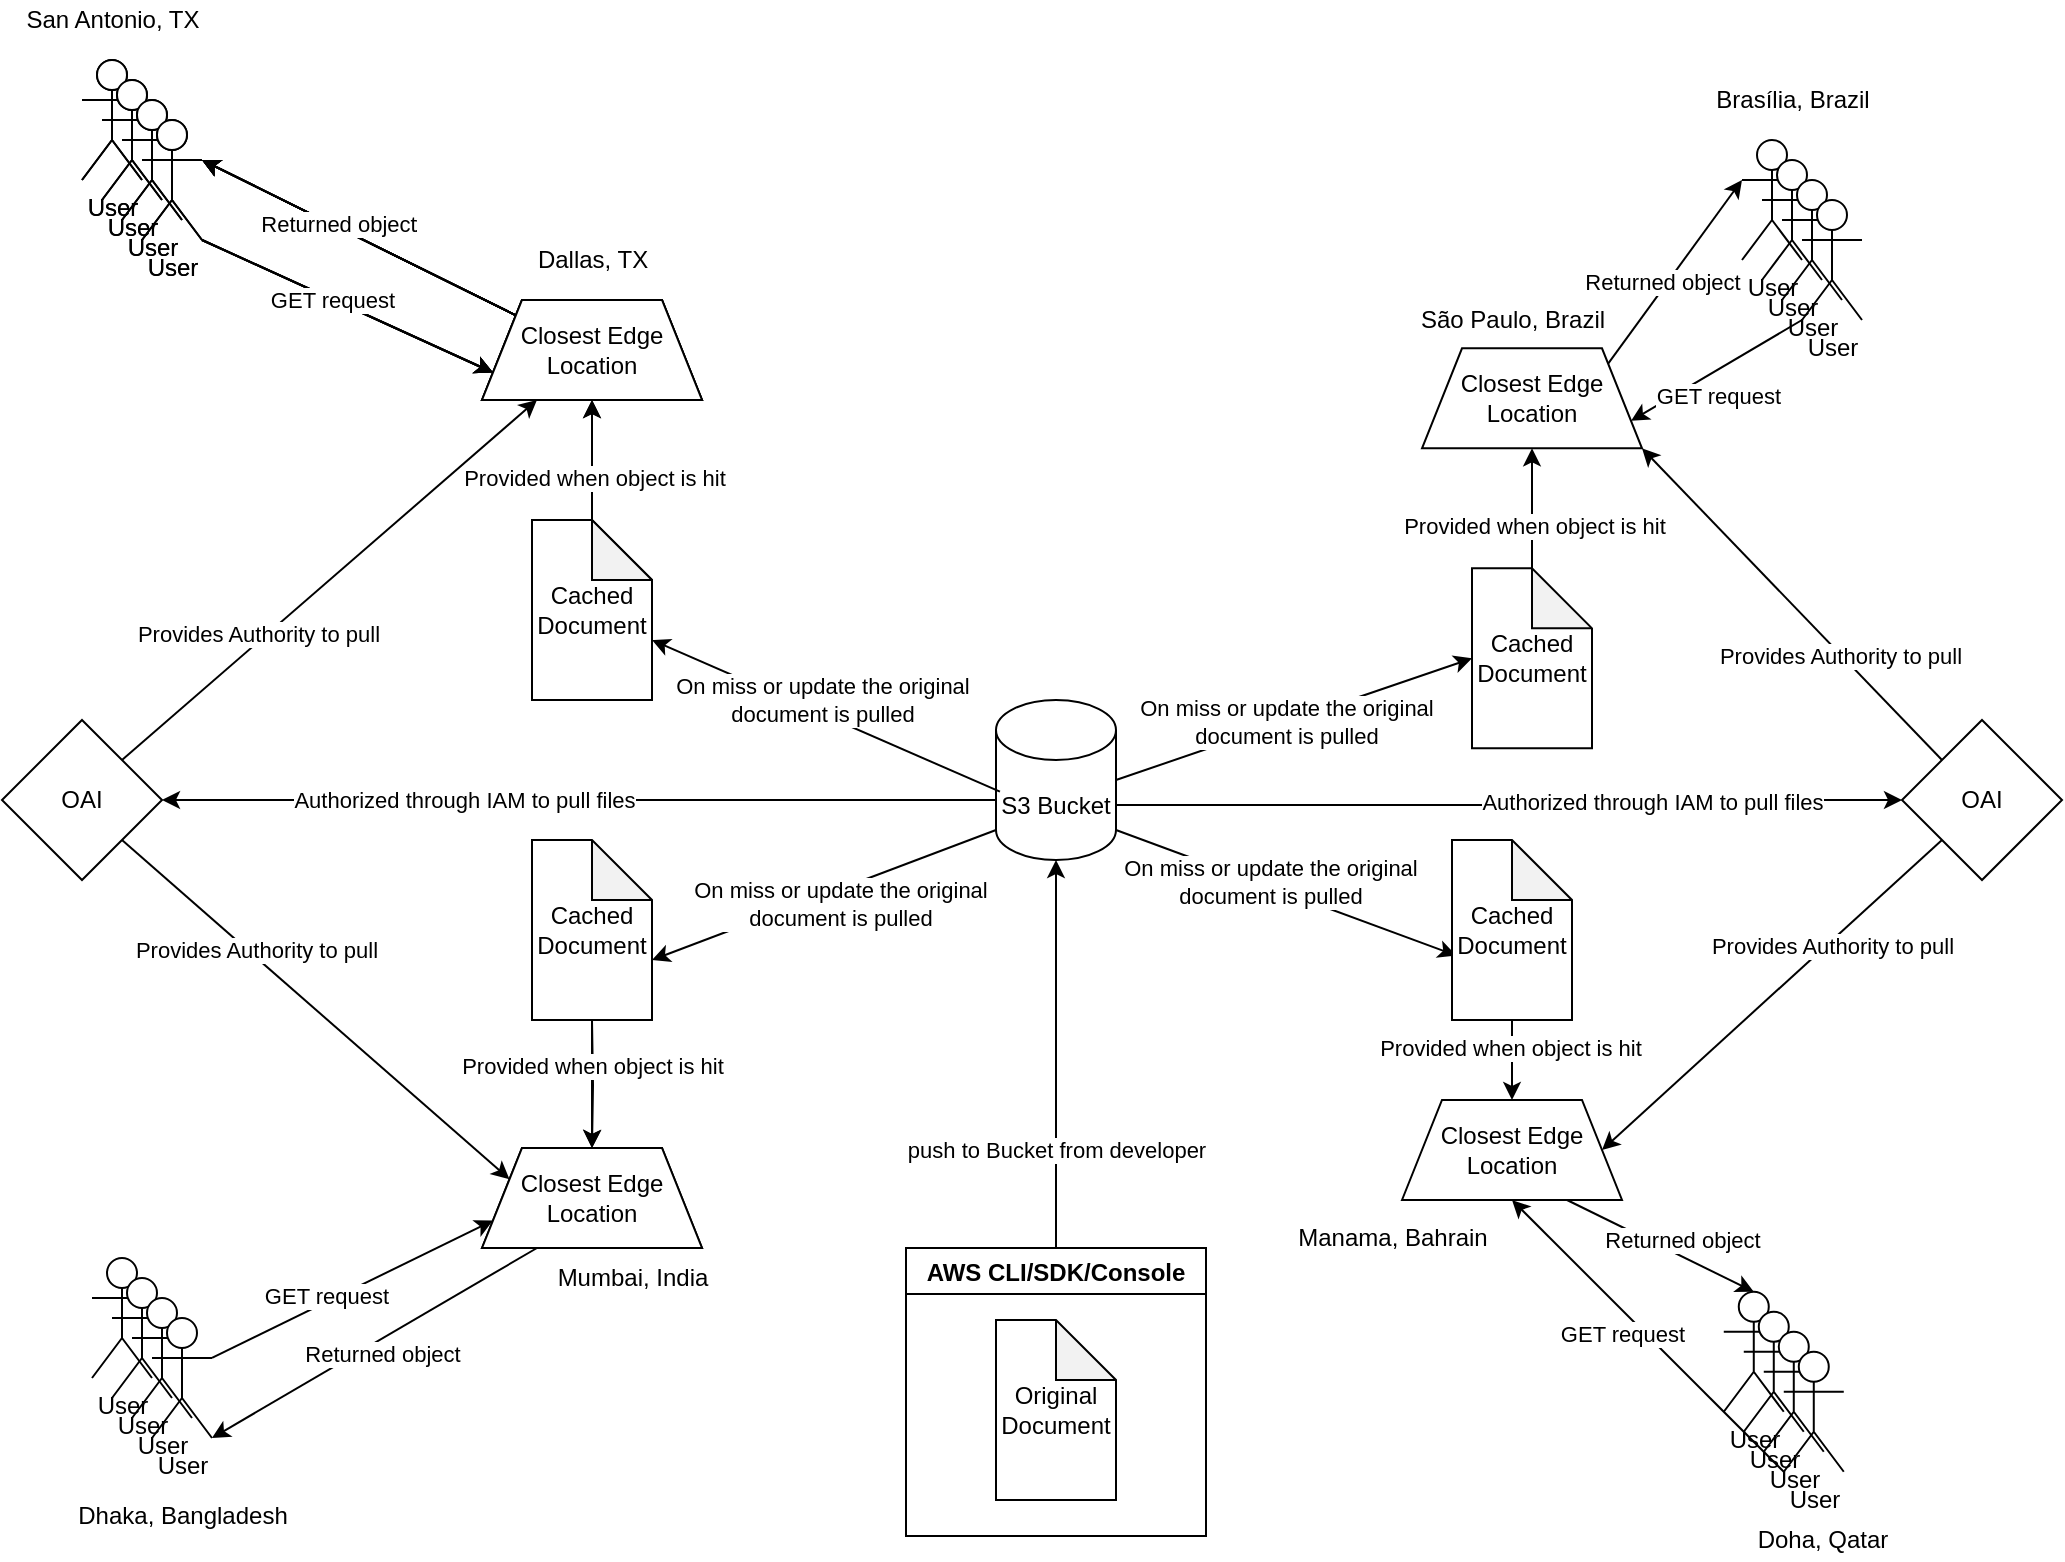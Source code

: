 <mxfile compressed="true" version="16.5.1" type="device"><diagram id="NG0isIKU_I8IALWb_h-r" name="Page-1"><mxGraphModel dx="1730" dy="1082" grid="1" gridSize="10" guides="1" tooltips="1" connect="1" arrows="1" fold="1" page="1" pageScale="1" pageWidth="1100" pageHeight="850" math="0" shadow="0"><root><mxCell id="0"/><mxCell id="1" parent="0"/><mxCell id="4k3cUT6w7QYxZub8FkQD-136" style="edgeStyle=orthogonalEdgeStyle;rounded=0;orthogonalLoop=1;jettySize=auto;html=1;entryX=1;entryY=0.5;entryDx=0;entryDy=0;exitX=0;exitY=0;exitDx=0;exitDy=52.5;exitPerimeter=0;" edge="1" parent="1" source="4k3cUT6w7QYxZub8FkQD-1" target="4k3cUT6w7QYxZub8FkQD-135"><mxGeometry relative="1" as="geometry"><Array as="points"><mxPoint x="547" y="430"/></Array></mxGeometry></mxCell><mxCell id="4k3cUT6w7QYxZub8FkQD-137" value="Authorized through IAM to pull files" style="edgeLabel;html=1;align=center;verticalAlign=middle;resizable=0;points=[];" vertex="1" connectable="0" parent="4k3cUT6w7QYxZub8FkQD-136"><mxGeometry x="0.369" y="-1" relative="1" as="geometry"><mxPoint x="18" y="1" as="offset"/></mxGeometry></mxCell><mxCell id="4k3cUT6w7QYxZub8FkQD-1" value="S3 Bucket" style="shape=cylinder3;whiteSpace=wrap;html=1;boundedLbl=1;backgroundOutline=1;size=15;" vertex="1" parent="1"><mxGeometry x="547" y="380" width="60" height="80" as="geometry"/></mxCell><mxCell id="4k3cUT6w7QYxZub8FkQD-3" value="User&lt;br&gt;" style="shape=umlActor;verticalLabelPosition=bottom;verticalAlign=top;html=1;outlineConnect=0;" vertex="1" parent="1"><mxGeometry x="90" y="60" width="30" height="60" as="geometry"/></mxCell><mxCell id="4k3cUT6w7QYxZub8FkQD-5" value="User&lt;br&gt;" style="shape=umlActor;verticalLabelPosition=bottom;verticalAlign=top;html=1;outlineConnect=0;" vertex="1" parent="1"><mxGeometry x="100" y="70" width="30" height="60" as="geometry"/></mxCell><mxCell id="4k3cUT6w7QYxZub8FkQD-6" value="User&lt;br&gt;" style="shape=umlActor;verticalLabelPosition=bottom;verticalAlign=top;html=1;outlineConnect=0;" vertex="1" parent="1"><mxGeometry x="110" y="80" width="30" height="60" as="geometry"/></mxCell><mxCell id="4k3cUT6w7QYxZub8FkQD-7" value="User&lt;br&gt;" style="shape=umlActor;verticalLabelPosition=bottom;verticalAlign=top;html=1;outlineConnect=0;" vertex="1" parent="1"><mxGeometry x="120" y="90" width="30" height="60" as="geometry"/></mxCell><mxCell id="4k3cUT6w7QYxZub8FkQD-8" value="User&lt;br&gt;" style="shape=umlActor;verticalLabelPosition=bottom;verticalAlign=top;html=1;outlineConnect=0;" vertex="1" parent="1"><mxGeometry x="920" y="100" width="30" height="60" as="geometry"/></mxCell><mxCell id="4k3cUT6w7QYxZub8FkQD-9" value="User&lt;br&gt;" style="shape=umlActor;verticalLabelPosition=bottom;verticalAlign=top;html=1;outlineConnect=0;" vertex="1" parent="1"><mxGeometry x="930" y="110" width="30" height="60" as="geometry"/></mxCell><mxCell id="4k3cUT6w7QYxZub8FkQD-10" value="User&lt;br&gt;" style="shape=umlActor;verticalLabelPosition=bottom;verticalAlign=top;html=1;outlineConnect=0;" vertex="1" parent="1"><mxGeometry x="940" y="120" width="30" height="60" as="geometry"/></mxCell><mxCell id="4k3cUT6w7QYxZub8FkQD-11" value="User&lt;br&gt;" style="shape=umlActor;verticalLabelPosition=bottom;verticalAlign=top;html=1;outlineConnect=0;" vertex="1" parent="1"><mxGeometry x="950" y="130" width="30" height="60" as="geometry"/></mxCell><mxCell id="4k3cUT6w7QYxZub8FkQD-12" value="User&lt;br&gt;" style="shape=umlActor;verticalLabelPosition=bottom;verticalAlign=top;html=1;outlineConnect=0;" vertex="1" parent="1"><mxGeometry x="95" y="659" width="30" height="60" as="geometry"/></mxCell><mxCell id="4k3cUT6w7QYxZub8FkQD-13" value="User&lt;br&gt;" style="shape=umlActor;verticalLabelPosition=bottom;verticalAlign=top;html=1;outlineConnect=0;" vertex="1" parent="1"><mxGeometry x="105" y="669" width="30" height="60" as="geometry"/></mxCell><mxCell id="4k3cUT6w7QYxZub8FkQD-14" value="User&lt;br&gt;" style="shape=umlActor;verticalLabelPosition=bottom;verticalAlign=top;html=1;outlineConnect=0;" vertex="1" parent="1"><mxGeometry x="115" y="679" width="30" height="60" as="geometry"/></mxCell><mxCell id="4k3cUT6w7QYxZub8FkQD-15" value="User&lt;br&gt;" style="shape=umlActor;verticalLabelPosition=bottom;verticalAlign=top;html=1;outlineConnect=0;" vertex="1" parent="1"><mxGeometry x="125" y="689" width="30" height="60" as="geometry"/></mxCell><mxCell id="4k3cUT6w7QYxZub8FkQD-16" value="User&lt;br&gt;" style="shape=umlActor;verticalLabelPosition=bottom;verticalAlign=top;html=1;outlineConnect=0;" vertex="1" parent="1"><mxGeometry x="910.89" y="675.88" width="30" height="60" as="geometry"/></mxCell><mxCell id="4k3cUT6w7QYxZub8FkQD-17" value="User&lt;br&gt;" style="shape=umlActor;verticalLabelPosition=bottom;verticalAlign=top;html=1;outlineConnect=0;" vertex="1" parent="1"><mxGeometry x="920.89" y="685.88" width="30" height="60" as="geometry"/></mxCell><mxCell id="4k3cUT6w7QYxZub8FkQD-18" value="User&lt;br&gt;" style="shape=umlActor;verticalLabelPosition=bottom;verticalAlign=top;html=1;outlineConnect=0;" vertex="1" parent="1"><mxGeometry x="930.89" y="695.88" width="30" height="60" as="geometry"/></mxCell><mxCell id="4k3cUT6w7QYxZub8FkQD-19" value="User&lt;br&gt;" style="shape=umlActor;verticalLabelPosition=bottom;verticalAlign=top;html=1;outlineConnect=0;" vertex="1" parent="1"><mxGeometry x="940.89" y="705.88" width="30" height="60" as="geometry"/></mxCell><mxCell id="4k3cUT6w7QYxZub8FkQD-20" value="Closest Edge Location" style="shape=trapezoid;perimeter=trapezoidPerimeter;whiteSpace=wrap;html=1;fixedSize=1;" vertex="1" parent="1"><mxGeometry x="290" y="180" width="110" height="50" as="geometry"/></mxCell><mxCell id="4k3cUT6w7QYxZub8FkQD-37" style="edgeStyle=orthogonalEdgeStyle;rounded=0;orthogonalLoop=1;jettySize=auto;html=1;entryX=0.5;entryY=1;entryDx=0;entryDy=0;" edge="1" parent="1" source="4k3cUT6w7QYxZub8FkQD-22" target="4k3cUT6w7QYxZub8FkQD-20"><mxGeometry relative="1" as="geometry"><Array as="points"><mxPoint x="345" y="270"/><mxPoint x="345" y="270"/></Array></mxGeometry></mxCell><mxCell id="4k3cUT6w7QYxZub8FkQD-38" value="Provided when object is hit&lt;br&gt;" style="edgeLabel;html=1;align=center;verticalAlign=middle;resizable=0;points=[];" vertex="1" connectable="0" parent="4k3cUT6w7QYxZub8FkQD-37"><mxGeometry x="-0.301" y="-1" relative="1" as="geometry"><mxPoint as="offset"/></mxGeometry></mxCell><mxCell id="4k3cUT6w7QYxZub8FkQD-22" value="Cached Document" style="shape=note;whiteSpace=wrap;html=1;backgroundOutline=1;darkOpacity=0.05;" vertex="1" parent="1"><mxGeometry x="315" y="290" width="60" height="90" as="geometry"/></mxCell><mxCell id="4k3cUT6w7QYxZub8FkQD-32" style="edgeStyle=orthogonalEdgeStyle;rounded=0;orthogonalLoop=1;jettySize=auto;html=1;entryX=0.5;entryY=1;entryDx=0;entryDy=0;entryPerimeter=0;" edge="1" parent="1" source="4k3cUT6w7QYxZub8FkQD-29" target="4k3cUT6w7QYxZub8FkQD-1"><mxGeometry relative="1" as="geometry"/></mxCell><mxCell id="4k3cUT6w7QYxZub8FkQD-33" value="push&amp;nbsp;to Bucket from developer" style="edgeLabel;html=1;align=center;verticalAlign=middle;resizable=0;points=[];" vertex="1" connectable="0" parent="4k3cUT6w7QYxZub8FkQD-32"><mxGeometry x="0.182" y="1" relative="1" as="geometry"><mxPoint x="1" y="65" as="offset"/></mxGeometry></mxCell><mxCell id="4k3cUT6w7QYxZub8FkQD-29" value="AWS CLI/SDK/Console" style="swimlane;" vertex="1" parent="1"><mxGeometry x="502" y="654" width="150" height="144" as="geometry"/></mxCell><mxCell id="4k3cUT6w7QYxZub8FkQD-23" value="Original Document" style="shape=note;whiteSpace=wrap;html=1;backgroundOutline=1;darkOpacity=0.05;" vertex="1" parent="4k3cUT6w7QYxZub8FkQD-29"><mxGeometry x="45" y="36" width="60" height="90" as="geometry"/></mxCell><mxCell id="4k3cUT6w7QYxZub8FkQD-34" value="" style="endArrow=classic;html=1;rounded=0;exitX=0.033;exitY=0.573;exitDx=0;exitDy=0;exitPerimeter=0;entryX=0;entryY=0;entryDx=60;entryDy=60;entryPerimeter=0;" edge="1" parent="1" source="4k3cUT6w7QYxZub8FkQD-1" target="4k3cUT6w7QYxZub8FkQD-22"><mxGeometry width="50" height="50" relative="1" as="geometry"><mxPoint x="410" y="340" as="sourcePoint"/><mxPoint x="460" y="290" as="targetPoint"/></mxGeometry></mxCell><mxCell id="4k3cUT6w7QYxZub8FkQD-36" value="On miss or update the original&lt;br&gt;document is pulled" style="edgeLabel;html=1;align=center;verticalAlign=middle;resizable=0;points=[];" vertex="1" connectable="0" parent="4k3cUT6w7QYxZub8FkQD-34"><mxGeometry x="-0.256" y="-1" relative="1" as="geometry"><mxPoint x="-25" y="-17" as="offset"/></mxGeometry></mxCell><mxCell id="4k3cUT6w7QYxZub8FkQD-51" value="" style="endArrow=classic;html=1;rounded=0;exitX=1;exitY=1;exitDx=0;exitDy=0;exitPerimeter=0;entryX=0;entryY=0.75;entryDx=0;entryDy=0;" edge="1" source="4k3cUT6w7QYxZub8FkQD-46" target="4k3cUT6w7QYxZub8FkQD-47" parent="4k3cUT6w7QYxZub8FkQD-34"><mxGeometry width="50" height="50" relative="1" as="geometry"><mxPoint x="230" y="160" as="sourcePoint"/><mxPoint x="280" y="110" as="targetPoint"/></mxGeometry></mxCell><mxCell id="4k3cUT6w7QYxZub8FkQD-52" value="GET request" style="edgeLabel;html=1;align=center;verticalAlign=middle;resizable=0;points=[];" vertex="1" connectable="0" parent="4k3cUT6w7QYxZub8FkQD-51"><mxGeometry x="-0.602" y="-3" relative="1" as="geometry"><mxPoint x="37" y="14" as="offset"/></mxGeometry></mxCell><mxCell id="4k3cUT6w7QYxZub8FkQD-39" value="" style="endArrow=classic;html=1;rounded=0;exitX=1;exitY=1;exitDx=0;exitDy=0;exitPerimeter=0;entryX=0;entryY=0.75;entryDx=0;entryDy=0;" edge="1" parent="1" source="4k3cUT6w7QYxZub8FkQD-7" target="4k3cUT6w7QYxZub8FkQD-20"><mxGeometry width="50" height="50" relative="1" as="geometry"><mxPoint x="230" y="160" as="sourcePoint"/><mxPoint x="280" y="110" as="targetPoint"/></mxGeometry></mxCell><mxCell id="4k3cUT6w7QYxZub8FkQD-40" value="GET request" style="edgeLabel;html=1;align=center;verticalAlign=middle;resizable=0;points=[];" vertex="1" connectable="0" parent="4k3cUT6w7QYxZub8FkQD-39"><mxGeometry x="-0.602" y="-3" relative="1" as="geometry"><mxPoint x="37" y="14" as="offset"/></mxGeometry></mxCell><mxCell id="4k3cUT6w7QYxZub8FkQD-41" value="" style="endArrow=classic;html=1;rounded=0;exitX=0;exitY=0;exitDx=0;exitDy=0;entryX=1;entryY=0.333;entryDx=0;entryDy=0;entryPerimeter=0;" edge="1" parent="1" source="4k3cUT6w7QYxZub8FkQD-20" target="4k3cUT6w7QYxZub8FkQD-7"><mxGeometry width="50" height="50" relative="1" as="geometry"><mxPoint x="230" y="160" as="sourcePoint"/><mxPoint x="280" y="110" as="targetPoint"/></mxGeometry></mxCell><mxCell id="4k3cUT6w7QYxZub8FkQD-42" value="Returned object" style="edgeLabel;html=1;align=center;verticalAlign=middle;resizable=0;points=[];" vertex="1" connectable="0" parent="4k3cUT6w7QYxZub8FkQD-41"><mxGeometry x="0.142" y="-2" relative="1" as="geometry"><mxPoint as="offset"/></mxGeometry></mxCell><mxCell id="4k3cUT6w7QYxZub8FkQD-43" value="User&lt;br&gt;" style="shape=umlActor;verticalLabelPosition=bottom;verticalAlign=top;html=1;outlineConnect=0;" vertex="1" parent="1"><mxGeometry x="90" y="60" width="30" height="60" as="geometry"/></mxCell><mxCell id="4k3cUT6w7QYxZub8FkQD-44" value="User&lt;br&gt;" style="shape=umlActor;verticalLabelPosition=bottom;verticalAlign=top;html=1;outlineConnect=0;" vertex="1" parent="1"><mxGeometry x="100" y="70" width="30" height="60" as="geometry"/></mxCell><mxCell id="4k3cUT6w7QYxZub8FkQD-45" value="User&lt;br&gt;" style="shape=umlActor;verticalLabelPosition=bottom;verticalAlign=top;html=1;outlineConnect=0;" vertex="1" parent="1"><mxGeometry x="110" y="80" width="30" height="60" as="geometry"/></mxCell><mxCell id="4k3cUT6w7QYxZub8FkQD-46" value="User&lt;br&gt;" style="shape=umlActor;verticalLabelPosition=bottom;verticalAlign=top;html=1;outlineConnect=0;" vertex="1" parent="1"><mxGeometry x="120" y="90" width="30" height="60" as="geometry"/></mxCell><mxCell id="4k3cUT6w7QYxZub8FkQD-47" value="Closest Edge Location" style="shape=trapezoid;perimeter=trapezoidPerimeter;whiteSpace=wrap;html=1;fixedSize=1;" vertex="1" parent="1"><mxGeometry x="290" y="180" width="110" height="50" as="geometry"/></mxCell><mxCell id="4k3cUT6w7QYxZub8FkQD-48" style="edgeStyle=orthogonalEdgeStyle;rounded=0;orthogonalLoop=1;jettySize=auto;html=1;entryX=0.5;entryY=1;entryDx=0;entryDy=0;" edge="1" source="4k3cUT6w7QYxZub8FkQD-50" target="4k3cUT6w7QYxZub8FkQD-47" parent="1"><mxGeometry relative="1" as="geometry"><Array as="points"><mxPoint x="345" y="270"/><mxPoint x="345" y="270"/></Array></mxGeometry></mxCell><mxCell id="4k3cUT6w7QYxZub8FkQD-49" value="Provided when object is hit&lt;br&gt;" style="edgeLabel;html=1;align=center;verticalAlign=middle;resizable=0;points=[];" vertex="1" connectable="0" parent="4k3cUT6w7QYxZub8FkQD-48"><mxGeometry x="-0.301" y="-1" relative="1" as="geometry"><mxPoint as="offset"/></mxGeometry></mxCell><mxCell id="4k3cUT6w7QYxZub8FkQD-50" value="Cached Document" style="shape=note;whiteSpace=wrap;html=1;backgroundOutline=1;darkOpacity=0.05;" vertex="1" parent="1"><mxGeometry x="315" y="290" width="60" height="90" as="geometry"/></mxCell><mxCell id="4k3cUT6w7QYxZub8FkQD-53" value="" style="endArrow=classic;html=1;rounded=0;exitX=0;exitY=0;exitDx=0;exitDy=0;entryX=1;entryY=0.333;entryDx=0;entryDy=0;entryPerimeter=0;" edge="1" source="4k3cUT6w7QYxZub8FkQD-47" target="4k3cUT6w7QYxZub8FkQD-46" parent="1"><mxGeometry width="50" height="50" relative="1" as="geometry"><mxPoint x="230" y="160" as="sourcePoint"/><mxPoint x="280" y="110" as="targetPoint"/></mxGeometry></mxCell><mxCell id="4k3cUT6w7QYxZub8FkQD-54" value="Returned object" style="edgeLabel;html=1;align=center;verticalAlign=middle;resizable=0;points=[];" vertex="1" connectable="0" parent="4k3cUT6w7QYxZub8FkQD-53"><mxGeometry x="0.142" y="-2" relative="1" as="geometry"><mxPoint as="offset"/></mxGeometry></mxCell><mxCell id="4k3cUT6w7QYxZub8FkQD-55" value="" style="endArrow=classic;html=1;rounded=0;exitX=0;exitY=0;exitDx=0;exitDy=0;entryX=1;entryY=0.333;entryDx=0;entryDy=0;entryPerimeter=0;" edge="1" parent="1"><mxGeometry width="50" height="50" relative="1" as="geometry"><mxPoint x="306.923" y="187.692" as="sourcePoint"/><mxPoint x="150" y="110" as="targetPoint"/></mxGeometry></mxCell><mxCell id="4k3cUT6w7QYxZub8FkQD-56" value="Returned object" style="edgeLabel;html=1;align=center;verticalAlign=middle;resizable=0;points=[];" vertex="1" connectable="0" parent="4k3cUT6w7QYxZub8FkQD-55"><mxGeometry x="0.142" y="-2" relative="1" as="geometry"><mxPoint as="offset"/></mxGeometry></mxCell><mxCell id="4k3cUT6w7QYxZub8FkQD-57" value="" style="endArrow=classic;html=1;rounded=0;exitX=0;exitY=0;exitDx=0;exitDy=0;entryX=1;entryY=0.333;entryDx=0;entryDy=0;entryPerimeter=0;" edge="1" parent="1"><mxGeometry width="50" height="50" relative="1" as="geometry"><mxPoint x="306.923" y="187.692" as="sourcePoint"/><mxPoint x="150" y="110" as="targetPoint"/></mxGeometry></mxCell><mxCell id="4k3cUT6w7QYxZub8FkQD-58" value="Returned object" style="edgeLabel;html=1;align=center;verticalAlign=middle;resizable=0;points=[];" vertex="1" connectable="0" parent="4k3cUT6w7QYxZub8FkQD-57"><mxGeometry x="0.142" y="-2" relative="1" as="geometry"><mxPoint as="offset"/></mxGeometry></mxCell><mxCell id="4k3cUT6w7QYxZub8FkQD-59" value="" style="endArrow=classic;html=1;rounded=0;exitX=0;exitY=0;exitDx=0;exitDy=0;entryX=1;entryY=0.333;entryDx=0;entryDy=0;entryPerimeter=0;" edge="1" parent="1"><mxGeometry width="50" height="50" relative="1" as="geometry"><mxPoint x="306.923" y="187.692" as="sourcePoint"/><mxPoint x="150" y="110" as="targetPoint"/></mxGeometry></mxCell><mxCell id="4k3cUT6w7QYxZub8FkQD-60" value="Returned object" style="edgeLabel;html=1;align=center;verticalAlign=middle;resizable=0;points=[];" vertex="1" connectable="0" parent="4k3cUT6w7QYxZub8FkQD-59"><mxGeometry x="0.142" y="-2" relative="1" as="geometry"><mxPoint as="offset"/></mxGeometry></mxCell><mxCell id="4k3cUT6w7QYxZub8FkQD-61" value="" style="endArrow=classic;html=1;rounded=0;exitX=1;exitY=1;exitDx=0;exitDy=0;exitPerimeter=0;entryX=0;entryY=0.75;entryDx=0;entryDy=0;" edge="1" parent="1"><mxGeometry width="50" height="50" relative="1" as="geometry"><mxPoint x="150" y="150" as="sourcePoint"/><mxPoint x="295.5" y="216.25" as="targetPoint"/></mxGeometry></mxCell><mxCell id="4k3cUT6w7QYxZub8FkQD-62" value="GET request" style="edgeLabel;html=1;align=center;verticalAlign=middle;resizable=0;points=[];" vertex="1" connectable="0" parent="4k3cUT6w7QYxZub8FkQD-61"><mxGeometry x="-0.602" y="-3" relative="1" as="geometry"><mxPoint x="37" y="14" as="offset"/></mxGeometry></mxCell><mxCell id="4k3cUT6w7QYxZub8FkQD-63" value="" style="endArrow=classic;html=1;rounded=0;exitX=0;exitY=0;exitDx=0;exitDy=0;entryX=1;entryY=0.333;entryDx=0;entryDy=0;entryPerimeter=0;" edge="1" parent="1"><mxGeometry width="50" height="50" relative="1" as="geometry"><mxPoint x="306.923" y="187.692" as="sourcePoint"/><mxPoint x="150" y="110" as="targetPoint"/></mxGeometry></mxCell><mxCell id="4k3cUT6w7QYxZub8FkQD-64" value="Returned object" style="edgeLabel;html=1;align=center;verticalAlign=middle;resizable=0;points=[];" vertex="1" connectable="0" parent="4k3cUT6w7QYxZub8FkQD-63"><mxGeometry x="0.142" y="-2" relative="1" as="geometry"><mxPoint as="offset"/></mxGeometry></mxCell><mxCell id="4k3cUT6w7QYxZub8FkQD-65" value="" style="endArrow=classic;html=1;rounded=0;exitX=1;exitY=1;exitDx=0;exitDy=0;exitPerimeter=0;entryX=0;entryY=0.75;entryDx=0;entryDy=0;" edge="1" parent="1"><mxGeometry width="50" height="50" relative="1" as="geometry"><mxPoint x="150" y="150" as="sourcePoint"/><mxPoint x="295.5" y="216.25" as="targetPoint"/></mxGeometry></mxCell><mxCell id="4k3cUT6w7QYxZub8FkQD-66" value="GET request" style="edgeLabel;html=1;align=center;verticalAlign=middle;resizable=0;points=[];" vertex="1" connectable="0" parent="4k3cUT6w7QYxZub8FkQD-65"><mxGeometry x="-0.602" y="-3" relative="1" as="geometry"><mxPoint x="37" y="14" as="offset"/></mxGeometry></mxCell><mxCell id="4k3cUT6w7QYxZub8FkQD-67" value="Closest Edge Location" style="shape=trapezoid;perimeter=trapezoidPerimeter;whiteSpace=wrap;html=1;fixedSize=1;" vertex="1" parent="1"><mxGeometry x="290" y="180" width="110" height="50" as="geometry"/></mxCell><mxCell id="4k3cUT6w7QYxZub8FkQD-68" value="" style="endArrow=classic;html=1;rounded=0;exitX=0;exitY=1;exitDx=0;exitDy=-15;exitPerimeter=0;entryX=0;entryY=0;entryDx=60;entryDy=60;entryPerimeter=0;" edge="1" parent="1" source="4k3cUT6w7QYxZub8FkQD-1" target="4k3cUT6w7QYxZub8FkQD-74"><mxGeometry width="50" height="50" relative="1" as="geometry"><mxPoint x="498.98" y="582.84" as="sourcePoint"/><mxPoint x="325" y="507" as="targetPoint"/></mxGeometry></mxCell><mxCell id="4k3cUT6w7QYxZub8FkQD-69" value="On miss or update the original&lt;br&gt;document is pulled" style="edgeLabel;html=1;align=center;verticalAlign=middle;resizable=0;points=[];" vertex="1" connectable="0" parent="4k3cUT6w7QYxZub8FkQD-68"><mxGeometry x="-0.256" y="-1" relative="1" as="geometry"><mxPoint x="-14" y="13" as="offset"/></mxGeometry></mxCell><mxCell id="4k3cUT6w7QYxZub8FkQD-72" style="edgeStyle=orthogonalEdgeStyle;rounded=0;orthogonalLoop=1;jettySize=auto;html=1;entryX=0.5;entryY=0;entryDx=0;entryDy=0;" edge="1" parent="1" source="4k3cUT6w7QYxZub8FkQD-74" target="4k3cUT6w7QYxZub8FkQD-79"><mxGeometry relative="1" as="geometry"><mxPoint x="295" y="387" as="targetPoint"/><Array as="points"/></mxGeometry></mxCell><mxCell id="4k3cUT6w7QYxZub8FkQD-73" value="Provided when object is hit&lt;br&gt;" style="edgeLabel;html=1;align=center;verticalAlign=middle;resizable=0;points=[];" vertex="1" connectable="0" parent="4k3cUT6w7QYxZub8FkQD-72"><mxGeometry x="-0.301" y="-1" relative="1" as="geometry"><mxPoint as="offset"/></mxGeometry></mxCell><mxCell id="4k3cUT6w7QYxZub8FkQD-74" value="Cached Document" style="shape=note;whiteSpace=wrap;html=1;backgroundOutline=1;darkOpacity=0.05;" vertex="1" parent="1"><mxGeometry x="315" y="450" width="60" height="90" as="geometry"/></mxCell><mxCell id="4k3cUT6w7QYxZub8FkQD-75" value="" style="endArrow=classic;html=1;rounded=0;exitX=0.25;exitY=1;exitDx=0;exitDy=0;entryX=1;entryY=1;entryDx=0;entryDy=0;entryPerimeter=0;" edge="1" parent="1" source="4k3cUT6w7QYxZub8FkQD-79" target="4k3cUT6w7QYxZub8FkQD-15"><mxGeometry width="50" height="50" relative="1" as="geometry"><mxPoint x="256.923" y="374.692" as="sourcePoint"/><mxPoint x="100" y="297" as="targetPoint"/></mxGeometry></mxCell><mxCell id="4k3cUT6w7QYxZub8FkQD-76" value="Returned object" style="edgeLabel;html=1;align=center;verticalAlign=middle;resizable=0;points=[];" vertex="1" connectable="0" parent="4k3cUT6w7QYxZub8FkQD-75"><mxGeometry x="0.142" y="-2" relative="1" as="geometry"><mxPoint x="16" as="offset"/></mxGeometry></mxCell><mxCell id="4k3cUT6w7QYxZub8FkQD-77" value="" style="endArrow=classic;html=1;rounded=0;exitX=1;exitY=0.333;exitDx=0;exitDy=0;exitPerimeter=0;entryX=0;entryY=0.75;entryDx=0;entryDy=0;" edge="1" parent="1" source="4k3cUT6w7QYxZub8FkQD-15" target="4k3cUT6w7QYxZub8FkQD-79"><mxGeometry width="50" height="50" relative="1" as="geometry"><mxPoint x="100" y="337" as="sourcePoint"/><mxPoint x="245.5" y="403.25" as="targetPoint"/></mxGeometry></mxCell><mxCell id="4k3cUT6w7QYxZub8FkQD-78" value="GET request" style="edgeLabel;html=1;align=center;verticalAlign=middle;resizable=0;points=[];" vertex="1" connectable="0" parent="4k3cUT6w7QYxZub8FkQD-77"><mxGeometry x="-0.602" y="-3" relative="1" as="geometry"><mxPoint x="28" y="-20" as="offset"/></mxGeometry></mxCell><mxCell id="4k3cUT6w7QYxZub8FkQD-79" value="Closest Edge Location" style="shape=trapezoid;perimeter=trapezoidPerimeter;whiteSpace=wrap;html=1;fixedSize=1;" vertex="1" parent="1"><mxGeometry x="290" y="604" width="110" height="50" as="geometry"/></mxCell><mxCell id="4k3cUT6w7QYxZub8FkQD-103" style="edgeStyle=orthogonalEdgeStyle;rounded=0;orthogonalLoop=1;jettySize=auto;html=1;entryX=0.5;entryY=0;entryDx=0;entryDy=0;" edge="1" target="4k3cUT6w7QYxZub8FkQD-105" parent="1"><mxGeometry relative="1" as="geometry"><mxPoint x="295" y="387" as="targetPoint"/><Array as="points"/><mxPoint x="345" y="540" as="sourcePoint"/></mxGeometry></mxCell><mxCell id="4k3cUT6w7QYxZub8FkQD-104" value="Provided when object is hit&lt;br&gt;" style="edgeLabel;html=1;align=center;verticalAlign=middle;resizable=0;points=[];" vertex="1" connectable="0" parent="4k3cUT6w7QYxZub8FkQD-103"><mxGeometry x="-0.301" y="-1" relative="1" as="geometry"><mxPoint as="offset"/></mxGeometry></mxCell><mxCell id="4k3cUT6w7QYxZub8FkQD-105" value="Closest Edge Location" style="shape=trapezoid;perimeter=trapezoidPerimeter;whiteSpace=wrap;html=1;fixedSize=1;" vertex="1" parent="1"><mxGeometry x="290" y="604" width="110" height="50" as="geometry"/></mxCell><mxCell id="4k3cUT6w7QYxZub8FkQD-113" value="" style="endArrow=classic;html=1;rounded=0;exitX=1;exitY=1;exitDx=0;exitDy=-15;exitPerimeter=0;entryX=0.035;entryY=0.642;entryDx=0;entryDy=0;entryPerimeter=0;" edge="1" parent="1" target="4k3cUT6w7QYxZub8FkQD-115" source="4k3cUT6w7QYxZub8FkQD-1"><mxGeometry width="50" height="50" relative="1" as="geometry"><mxPoint x="975" y="320" as="sourcePoint"/><mxPoint x="720" y="420" as="targetPoint"/></mxGeometry></mxCell><mxCell id="4k3cUT6w7QYxZub8FkQD-114" value="On miss or update the original&lt;br&gt;document is pulled" style="edgeLabel;html=1;align=center;verticalAlign=middle;resizable=0;points=[];" vertex="1" connectable="0" parent="4k3cUT6w7QYxZub8FkQD-113"><mxGeometry x="-0.256" y="-1" relative="1" as="geometry"><mxPoint x="14" y="1" as="offset"/></mxGeometry></mxCell><mxCell id="4k3cUT6w7QYxZub8FkQD-115" value="Cached Document" style="shape=note;whiteSpace=wrap;html=1;backgroundOutline=1;darkOpacity=0.05;" vertex="1" parent="1"><mxGeometry x="775" y="450" width="60" height="90" as="geometry"/></mxCell><mxCell id="4k3cUT6w7QYxZub8FkQD-116" value="" style="endArrow=classic;html=1;rounded=0;exitX=0.75;exitY=1;exitDx=0;exitDy=0;entryX=0.5;entryY=0;entryDx=0;entryDy=0;entryPerimeter=0;" edge="1" parent="1" source="4k3cUT6w7QYxZub8FkQD-120" target="4k3cUT6w7QYxZub8FkQD-16"><mxGeometry width="50" height="50" relative="1" as="geometry"><mxPoint x="849" y="539" as="sourcePoint"/><mxPoint x="973.5" y="620" as="targetPoint"/></mxGeometry></mxCell><mxCell id="4k3cUT6w7QYxZub8FkQD-117" value="Returned object" style="edgeLabel;html=1;align=center;verticalAlign=middle;resizable=0;points=[];" vertex="1" connectable="0" parent="4k3cUT6w7QYxZub8FkQD-116"><mxGeometry x="0.142" y="-2" relative="1" as="geometry"><mxPoint x="5" y="-8" as="offset"/></mxGeometry></mxCell><mxCell id="4k3cUT6w7QYxZub8FkQD-118" style="edgeStyle=orthogonalEdgeStyle;rounded=0;orthogonalLoop=1;jettySize=auto;html=1;entryX=0.5;entryY=0;entryDx=0;entryDy=0;exitX=0.5;exitY=1;exitDx=0;exitDy=0;exitPerimeter=0;" edge="1" parent="1" target="4k3cUT6w7QYxZub8FkQD-120" source="4k3cUT6w7QYxZub8FkQD-115"><mxGeometry relative="1" as="geometry"><mxPoint x="826.5" y="272" as="targetPoint"/><Array as="points"/><mxPoint x="876.5" y="425" as="sourcePoint"/></mxGeometry></mxCell><mxCell id="4k3cUT6w7QYxZub8FkQD-119" value="Provided when object is hit&lt;br&gt;" style="edgeLabel;html=1;align=center;verticalAlign=middle;resizable=0;points=[];" vertex="1" connectable="0" parent="4k3cUT6w7QYxZub8FkQD-118"><mxGeometry x="-0.301" y="-1" relative="1" as="geometry"><mxPoint as="offset"/></mxGeometry></mxCell><mxCell id="4k3cUT6w7QYxZub8FkQD-120" value="Closest Edge Location" style="shape=trapezoid;perimeter=trapezoidPerimeter;whiteSpace=wrap;html=1;fixedSize=1;" vertex="1" parent="1"><mxGeometry x="750" y="580" width="110" height="50" as="geometry"/></mxCell><mxCell id="4k3cUT6w7QYxZub8FkQD-121" value="" style="endArrow=classic;html=1;rounded=0;exitX=0;exitY=1;exitDx=0;exitDy=0;exitPerimeter=0;entryX=0.5;entryY=1;entryDx=0;entryDy=0;" edge="1" parent="1" target="4k3cUT6w7QYxZub8FkQD-120" source="4k3cUT6w7QYxZub8FkQD-19"><mxGeometry width="50" height="50" relative="1" as="geometry"><mxPoint x="721.5" y="589" as="sourcePoint"/><mxPoint x="777.0" y="288.25" as="targetPoint"/></mxGeometry></mxCell><mxCell id="4k3cUT6w7QYxZub8FkQD-122" value="GET request" style="edgeLabel;html=1;align=center;verticalAlign=middle;resizable=0;points=[];" vertex="1" connectable="0" parent="4k3cUT6w7QYxZub8FkQD-121"><mxGeometry x="-0.602" y="-3" relative="1" as="geometry"><mxPoint x="-56" y="-40" as="offset"/></mxGeometry></mxCell><mxCell id="4k3cUT6w7QYxZub8FkQD-123" value="" style="endArrow=classic;html=1;rounded=0;exitX=1;exitY=0.5;exitDx=0;exitDy=0;exitPerimeter=0;entryX=0;entryY=0.5;entryDx=0;entryDy=0;entryPerimeter=0;" edge="1" parent="1" source="4k3cUT6w7QYxZub8FkQD-1" target="4k3cUT6w7QYxZub8FkQD-129"><mxGeometry width="50" height="50" relative="1" as="geometry"><mxPoint x="960" y="450.0" as="sourcePoint"/><mxPoint x="786.02" y="374.16" as="targetPoint"/></mxGeometry></mxCell><mxCell id="4k3cUT6w7QYxZub8FkQD-124" value="On miss or update the original&lt;br&gt;document is pulled" style="edgeLabel;html=1;align=center;verticalAlign=middle;resizable=0;points=[];" vertex="1" connectable="0" parent="4k3cUT6w7QYxZub8FkQD-123"><mxGeometry x="-0.256" y="-1" relative="1" as="geometry"><mxPoint x="18" y="-8" as="offset"/></mxGeometry></mxCell><mxCell id="4k3cUT6w7QYxZub8FkQD-127" style="edgeStyle=orthogonalEdgeStyle;rounded=0;orthogonalLoop=1;jettySize=auto;html=1;entryX=0.5;entryY=1;entryDx=0;entryDy=0;exitX=0;exitY=0;exitDx=30;exitDy=0;exitPerimeter=0;" edge="1" parent="1" source="4k3cUT6w7QYxZub8FkQD-129" target="4k3cUT6w7QYxZub8FkQD-134"><mxGeometry relative="1" as="geometry"><mxPoint x="756.02" y="254.16" as="targetPoint"/><Array as="points"><mxPoint x="815" y="314"/></Array></mxGeometry></mxCell><mxCell id="4k3cUT6w7QYxZub8FkQD-128" value="Provided when object is hit&lt;br&gt;" style="edgeLabel;html=1;align=center;verticalAlign=middle;resizable=0;points=[];" vertex="1" connectable="0" parent="4k3cUT6w7QYxZub8FkQD-127"><mxGeometry x="-0.301" y="-1" relative="1" as="geometry"><mxPoint as="offset"/></mxGeometry></mxCell><mxCell id="4k3cUT6w7QYxZub8FkQD-129" value="Cached Document" style="shape=note;whiteSpace=wrap;html=1;backgroundOutline=1;darkOpacity=0.05;" vertex="1" parent="1"><mxGeometry x="785" y="314.16" width="60" height="90" as="geometry"/></mxCell><mxCell id="4k3cUT6w7QYxZub8FkQD-130" value="" style="endArrow=classic;html=1;rounded=0;exitX=1;exitY=0;exitDx=0;exitDy=0;entryX=0;entryY=0.333;entryDx=0;entryDy=0;entryPerimeter=0;" edge="1" parent="1" source="4k3cUT6w7QYxZub8FkQD-134" target="4k3cUT6w7QYxZub8FkQD-8"><mxGeometry width="50" height="50" relative="1" as="geometry"><mxPoint x="717.943" y="211.852" as="sourcePoint"/><mxPoint x="561.02" y="134.16" as="targetPoint"/></mxGeometry></mxCell><mxCell id="4k3cUT6w7QYxZub8FkQD-131" value="Returned object" style="edgeLabel;html=1;align=center;verticalAlign=middle;resizable=0;points=[];" vertex="1" connectable="0" parent="4k3cUT6w7QYxZub8FkQD-130"><mxGeometry x="0.142" y="-2" relative="1" as="geometry"><mxPoint x="-13" y="10" as="offset"/></mxGeometry></mxCell><mxCell id="4k3cUT6w7QYxZub8FkQD-132" value="" style="endArrow=classic;html=1;rounded=0;entryX=1;entryY=0.75;entryDx=0;entryDy=0;exitX=0;exitY=1;exitDx=0;exitDy=0;exitPerimeter=0;" edge="1" parent="1" source="4k3cUT6w7QYxZub8FkQD-11" target="4k3cUT6w7QYxZub8FkQD-134"><mxGeometry width="50" height="50" relative="1" as="geometry"><mxPoint x="880" y="220" as="sourcePoint"/><mxPoint x="706.52" y="240.41" as="targetPoint"/></mxGeometry></mxCell><mxCell id="4k3cUT6w7QYxZub8FkQD-133" value="GET request" style="edgeLabel;html=1;align=center;verticalAlign=middle;resizable=0;points=[];" vertex="1" connectable="0" parent="4k3cUT6w7QYxZub8FkQD-132"><mxGeometry x="-0.602" y="-3" relative="1" as="geometry"><mxPoint x="-23" y="30" as="offset"/></mxGeometry></mxCell><mxCell id="4k3cUT6w7QYxZub8FkQD-134" value="Closest Edge Location" style="shape=trapezoid;perimeter=trapezoidPerimeter;whiteSpace=wrap;html=1;fixedSize=1;" vertex="1" parent="1"><mxGeometry x="760" y="204.16" width="110" height="50" as="geometry"/></mxCell><mxCell id="4k3cUT6w7QYxZub8FkQD-135" value="OAI" style="rhombus;whiteSpace=wrap;html=1;" vertex="1" parent="1"><mxGeometry x="50" y="390" width="80" height="80" as="geometry"/></mxCell><mxCell id="4k3cUT6w7QYxZub8FkQD-138" value="" style="endArrow=classic;html=1;rounded=0;exitX=1;exitY=0;exitDx=0;exitDy=0;entryX=0.25;entryY=1;entryDx=0;entryDy=0;" edge="1" parent="1" source="4k3cUT6w7QYxZub8FkQD-135" target="4k3cUT6w7QYxZub8FkQD-67"><mxGeometry width="50" height="50" relative="1" as="geometry"><mxPoint x="480" y="430" as="sourcePoint"/><mxPoint x="530" y="380" as="targetPoint"/></mxGeometry></mxCell><mxCell id="4k3cUT6w7QYxZub8FkQD-139" value="Provides Authority to pull" style="edgeLabel;html=1;align=center;verticalAlign=middle;resizable=0;points=[];" vertex="1" connectable="0" parent="4k3cUT6w7QYxZub8FkQD-138"><mxGeometry x="-0.329" y="2" relative="1" as="geometry"><mxPoint y="-1" as="offset"/></mxGeometry></mxCell><mxCell id="4k3cUT6w7QYxZub8FkQD-140" value="" style="endArrow=classic;html=1;rounded=0;exitX=1;exitY=1;exitDx=0;exitDy=0;entryX=0;entryY=0.25;entryDx=0;entryDy=0;" edge="1" parent="1" source="4k3cUT6w7QYxZub8FkQD-135" target="4k3cUT6w7QYxZub8FkQD-105"><mxGeometry width="50" height="50" relative="1" as="geometry"><mxPoint x="115" y="410" as="sourcePoint"/><mxPoint x="327.5" y="240" as="targetPoint"/></mxGeometry></mxCell><mxCell id="4k3cUT6w7QYxZub8FkQD-141" value="Provides Authority to pull" style="edgeLabel;html=1;align=center;verticalAlign=middle;resizable=0;points=[];" vertex="1" connectable="0" parent="4k3cUT6w7QYxZub8FkQD-140"><mxGeometry x="-0.329" y="2" relative="1" as="geometry"><mxPoint y="-1" as="offset"/></mxGeometry></mxCell><mxCell id="4k3cUT6w7QYxZub8FkQD-142" style="edgeStyle=orthogonalEdgeStyle;rounded=0;orthogonalLoop=1;jettySize=auto;html=1;entryX=0;entryY=0.5;entryDx=0;entryDy=0;exitX=1;exitY=0;exitDx=0;exitDy=52.5;exitPerimeter=0;" edge="1" parent="1" target="4k3cUT6w7QYxZub8FkQD-144" source="4k3cUT6w7QYxZub8FkQD-1"><mxGeometry relative="1" as="geometry"><mxPoint x="1502" y="420.0" as="sourcePoint"/></mxGeometry></mxCell><mxCell id="4k3cUT6w7QYxZub8FkQD-143" value="Authorized through IAM to pull files" style="edgeLabel;html=1;align=center;verticalAlign=middle;resizable=0;points=[];" vertex="1" connectable="0" parent="4k3cUT6w7QYxZub8FkQD-142"><mxGeometry x="0.369" y="-1" relative="1" as="geometry"><mxPoint as="offset"/></mxGeometry></mxCell><mxCell id="4k3cUT6w7QYxZub8FkQD-144" value="OAI" style="rhombus;whiteSpace=wrap;html=1;" vertex="1" parent="1"><mxGeometry x="1000" y="390.0" width="80" height="80" as="geometry"/></mxCell><mxCell id="4k3cUT6w7QYxZub8FkQD-145" value="" style="endArrow=classic;html=1;rounded=0;exitX=0;exitY=0;exitDx=0;exitDy=0;entryX=1;entryY=1;entryDx=0;entryDy=0;" edge="1" parent="1" source="4k3cUT6w7QYxZub8FkQD-144" target="4k3cUT6w7QYxZub8FkQD-134"><mxGeometry width="50" height="50" relative="1" as="geometry"><mxPoint x="1435" y="430.0" as="sourcePoint"/><mxPoint x="1272.5" y="230" as="targetPoint"/></mxGeometry></mxCell><mxCell id="4k3cUT6w7QYxZub8FkQD-146" value="Provides Authority to pull" style="edgeLabel;html=1;align=center;verticalAlign=middle;resizable=0;points=[];" vertex="1" connectable="0" parent="4k3cUT6w7QYxZub8FkQD-145"><mxGeometry x="-0.329" y="2" relative="1" as="geometry"><mxPoint y="-1" as="offset"/></mxGeometry></mxCell><mxCell id="4k3cUT6w7QYxZub8FkQD-147" value="" style="endArrow=classic;html=1;rounded=0;exitX=0;exitY=1;exitDx=0;exitDy=0;entryX=1;entryY=0.5;entryDx=0;entryDy=0;" edge="1" parent="1" source="4k3cUT6w7QYxZub8FkQD-144" target="4k3cUT6w7QYxZub8FkQD-120"><mxGeometry width="50" height="50" relative="1" as="geometry"><mxPoint x="1070" y="410.0" as="sourcePoint"/><mxPoint x="1258.75" y="619.625" as="targetPoint"/></mxGeometry></mxCell><mxCell id="4k3cUT6w7QYxZub8FkQD-148" value="Provides Authority to pull" style="edgeLabel;html=1;align=center;verticalAlign=middle;resizable=0;points=[];" vertex="1" connectable="0" parent="4k3cUT6w7QYxZub8FkQD-147"><mxGeometry x="-0.329" y="2" relative="1" as="geometry"><mxPoint y="-1" as="offset"/></mxGeometry></mxCell><mxCell id="4k3cUT6w7QYxZub8FkQD-149" value="San Antonio, TX" style="text;html=1;align=center;verticalAlign=middle;resizable=0;points=[];autosize=1;strokeColor=none;fillColor=none;" vertex="1" parent="1"><mxGeometry x="55" y="30" width="100" height="20" as="geometry"/></mxCell><mxCell id="4k3cUT6w7QYxZub8FkQD-150" value="Dallas, TX" style="text;html=1;align=center;verticalAlign=middle;resizable=0;points=[];autosize=1;strokeColor=none;fillColor=none;" vertex="1" parent="1"><mxGeometry x="310" y="150" width="70" height="20" as="geometry"/></mxCell><mxCell id="4k3cUT6w7QYxZub8FkQD-151" value="Brasília, Brazil" style="text;html=1;align=center;verticalAlign=middle;resizable=0;points=[];autosize=1;strokeColor=none;fillColor=none;" vertex="1" parent="1"><mxGeometry x="900" y="70" width="90" height="20" as="geometry"/></mxCell><mxCell id="4k3cUT6w7QYxZub8FkQD-152" value="São Paulo, Brazil" style="text;html=1;align=center;verticalAlign=middle;resizable=0;points=[];autosize=1;strokeColor=none;fillColor=none;" vertex="1" parent="1"><mxGeometry x="750" y="180" width="110" height="20" as="geometry"/></mxCell><mxCell id="4k3cUT6w7QYxZub8FkQD-154" value="Doha, Qatar" style="text;html=1;align=center;verticalAlign=middle;resizable=0;points=[];autosize=1;strokeColor=none;fillColor=none;" vertex="1" parent="1"><mxGeometry x="920" y="790" width="80" height="20" as="geometry"/></mxCell><mxCell id="4k3cUT6w7QYxZub8FkQD-155" value="Manama, Bahrain" style="text;html=1;align=center;verticalAlign=middle;resizable=0;points=[];autosize=1;strokeColor=none;fillColor=none;" vertex="1" parent="1"><mxGeometry x="690" y="639" width="110" height="20" as="geometry"/></mxCell><mxCell id="4k3cUT6w7QYxZub8FkQD-157" value="Dhaka, Bangladesh" style="text;html=1;align=center;verticalAlign=middle;resizable=0;points=[];autosize=1;strokeColor=none;fillColor=none;" vertex="1" parent="1"><mxGeometry x="80" y="778" width="120" height="20" as="geometry"/></mxCell><mxCell id="4k3cUT6w7QYxZub8FkQD-159" value="Mumbai, India" style="text;html=1;align=center;verticalAlign=middle;resizable=0;points=[];autosize=1;strokeColor=none;fillColor=none;" vertex="1" parent="1"><mxGeometry x="320" y="659" width="90" height="20" as="geometry"/></mxCell></root></mxGraphModel></diagram></mxfile>